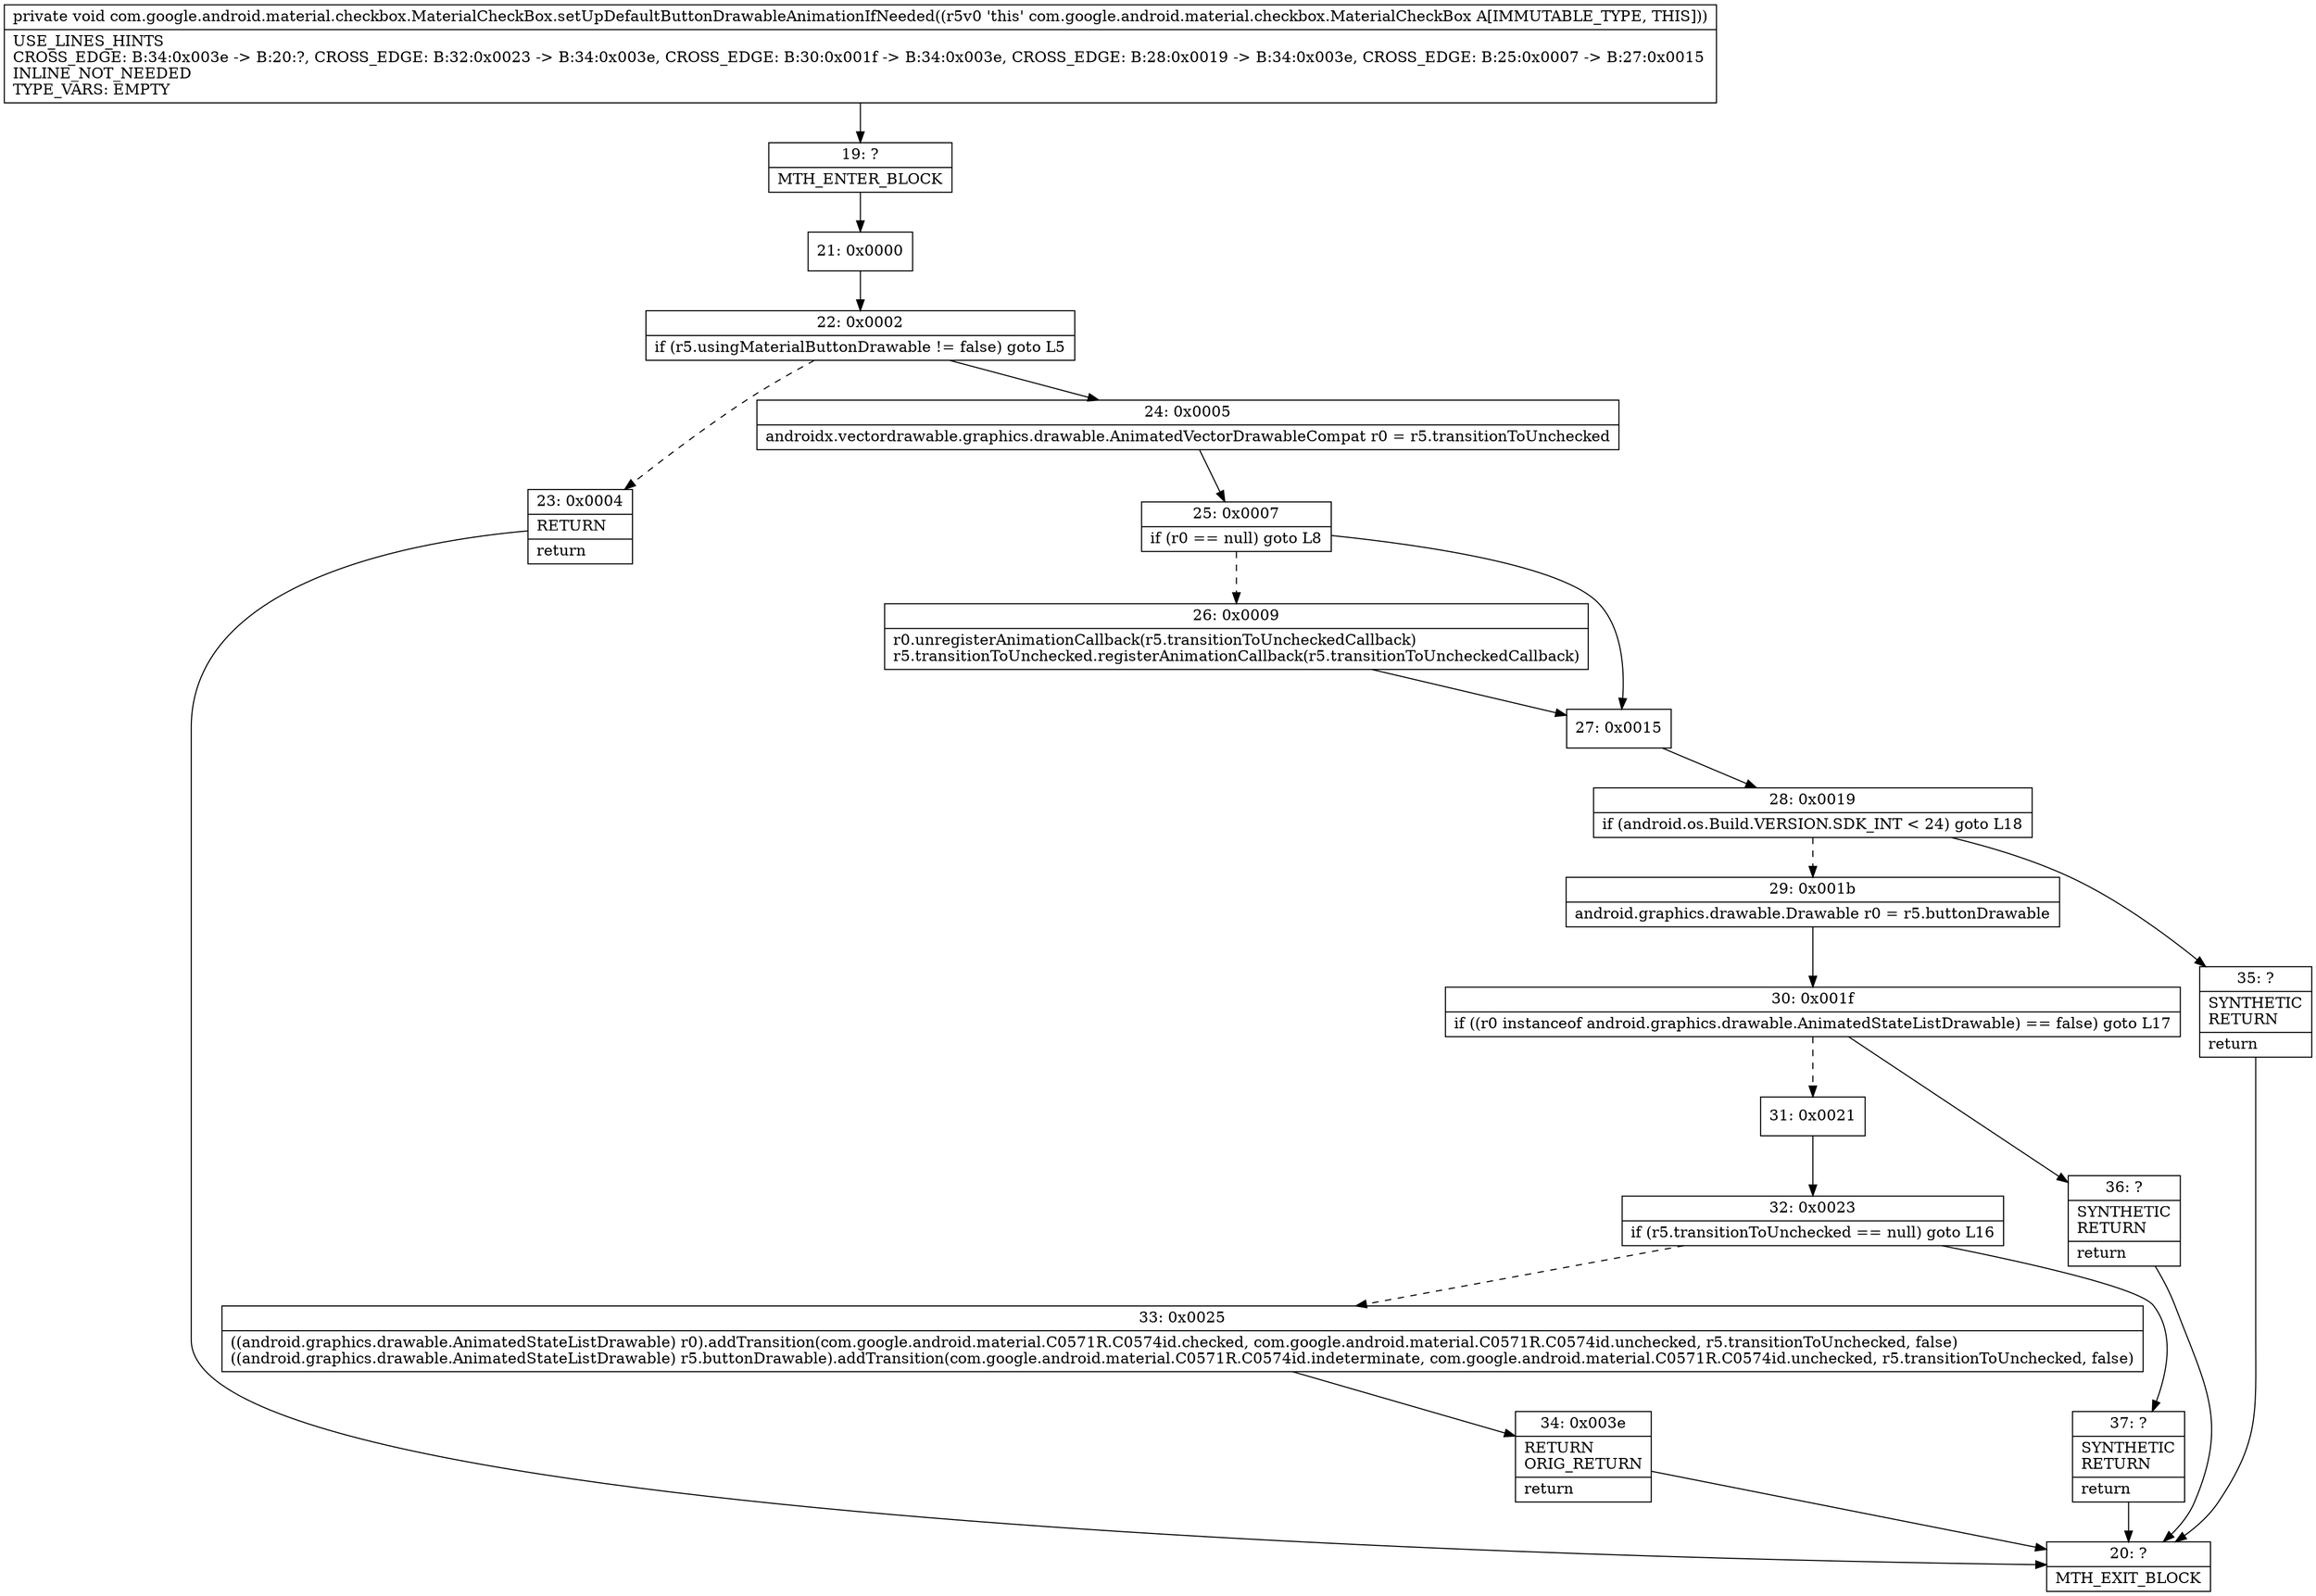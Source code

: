 digraph "CFG forcom.google.android.material.checkbox.MaterialCheckBox.setUpDefaultButtonDrawableAnimationIfNeeded()V" {
Node_19 [shape=record,label="{19\:\ ?|MTH_ENTER_BLOCK\l}"];
Node_21 [shape=record,label="{21\:\ 0x0000}"];
Node_22 [shape=record,label="{22\:\ 0x0002|if (r5.usingMaterialButtonDrawable != false) goto L5\l}"];
Node_23 [shape=record,label="{23\:\ 0x0004|RETURN\l|return\l}"];
Node_20 [shape=record,label="{20\:\ ?|MTH_EXIT_BLOCK\l}"];
Node_24 [shape=record,label="{24\:\ 0x0005|androidx.vectordrawable.graphics.drawable.AnimatedVectorDrawableCompat r0 = r5.transitionToUnchecked\l}"];
Node_25 [shape=record,label="{25\:\ 0x0007|if (r0 == null) goto L8\l}"];
Node_26 [shape=record,label="{26\:\ 0x0009|r0.unregisterAnimationCallback(r5.transitionToUncheckedCallback)\lr5.transitionToUnchecked.registerAnimationCallback(r5.transitionToUncheckedCallback)\l}"];
Node_27 [shape=record,label="{27\:\ 0x0015}"];
Node_28 [shape=record,label="{28\:\ 0x0019|if (android.os.Build.VERSION.SDK_INT \< 24) goto L18\l}"];
Node_29 [shape=record,label="{29\:\ 0x001b|android.graphics.drawable.Drawable r0 = r5.buttonDrawable\l}"];
Node_30 [shape=record,label="{30\:\ 0x001f|if ((r0 instanceof android.graphics.drawable.AnimatedStateListDrawable) == false) goto L17\l}"];
Node_31 [shape=record,label="{31\:\ 0x0021}"];
Node_32 [shape=record,label="{32\:\ 0x0023|if (r5.transitionToUnchecked == null) goto L16\l}"];
Node_33 [shape=record,label="{33\:\ 0x0025|((android.graphics.drawable.AnimatedStateListDrawable) r0).addTransition(com.google.android.material.C0571R.C0574id.checked, com.google.android.material.C0571R.C0574id.unchecked, r5.transitionToUnchecked, false)\l((android.graphics.drawable.AnimatedStateListDrawable) r5.buttonDrawable).addTransition(com.google.android.material.C0571R.C0574id.indeterminate, com.google.android.material.C0571R.C0574id.unchecked, r5.transitionToUnchecked, false)\l}"];
Node_34 [shape=record,label="{34\:\ 0x003e|RETURN\lORIG_RETURN\l|return\l}"];
Node_37 [shape=record,label="{37\:\ ?|SYNTHETIC\lRETURN\l|return\l}"];
Node_36 [shape=record,label="{36\:\ ?|SYNTHETIC\lRETURN\l|return\l}"];
Node_35 [shape=record,label="{35\:\ ?|SYNTHETIC\lRETURN\l|return\l}"];
MethodNode[shape=record,label="{private void com.google.android.material.checkbox.MaterialCheckBox.setUpDefaultButtonDrawableAnimationIfNeeded((r5v0 'this' com.google.android.material.checkbox.MaterialCheckBox A[IMMUTABLE_TYPE, THIS]))  | USE_LINES_HINTS\lCROSS_EDGE: B:34:0x003e \-\> B:20:?, CROSS_EDGE: B:32:0x0023 \-\> B:34:0x003e, CROSS_EDGE: B:30:0x001f \-\> B:34:0x003e, CROSS_EDGE: B:28:0x0019 \-\> B:34:0x003e, CROSS_EDGE: B:25:0x0007 \-\> B:27:0x0015\lINLINE_NOT_NEEDED\lTYPE_VARS: EMPTY\l}"];
MethodNode -> Node_19;Node_19 -> Node_21;
Node_21 -> Node_22;
Node_22 -> Node_23[style=dashed];
Node_22 -> Node_24;
Node_23 -> Node_20;
Node_24 -> Node_25;
Node_25 -> Node_26[style=dashed];
Node_25 -> Node_27;
Node_26 -> Node_27;
Node_27 -> Node_28;
Node_28 -> Node_29[style=dashed];
Node_28 -> Node_35;
Node_29 -> Node_30;
Node_30 -> Node_31[style=dashed];
Node_30 -> Node_36;
Node_31 -> Node_32;
Node_32 -> Node_33[style=dashed];
Node_32 -> Node_37;
Node_33 -> Node_34;
Node_34 -> Node_20;
Node_37 -> Node_20;
Node_36 -> Node_20;
Node_35 -> Node_20;
}

